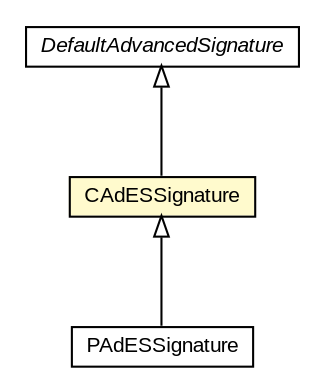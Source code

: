#!/usr/local/bin/dot
#
# Class diagram 
# Generated by UMLGraph version R5_6-24-gf6e263 (http://www.umlgraph.org/)
#

digraph G {
	edge [fontname="arial",fontsize=10,labelfontname="arial",labelfontsize=10];
	node [fontname="arial",fontsize=10,shape=plaintext];
	nodesep=0.25;
	ranksep=0.5;
	// eu.europa.esig.dss.validation.DefaultAdvancedSignature
	c189038 [label=<<table title="eu.europa.esig.dss.validation.DefaultAdvancedSignature" border="0" cellborder="1" cellspacing="0" cellpadding="2" port="p" href="../../validation/DefaultAdvancedSignature.html">
		<tr><td><table border="0" cellspacing="0" cellpadding="1">
<tr><td align="center" balign="center"><font face="arial italic"> DefaultAdvancedSignature </font></td></tr>
		</table></td></tr>
		</table>>, URL="../../validation/DefaultAdvancedSignature.html", fontname="arial", fontcolor="black", fontsize=10.0];
	// eu.europa.esig.dss.cades.validation.CAdESSignature
	c189560 [label=<<table title="eu.europa.esig.dss.cades.validation.CAdESSignature" border="0" cellborder="1" cellspacing="0" cellpadding="2" port="p" bgcolor="lemonChiffon" href="./CAdESSignature.html">
		<tr><td><table border="0" cellspacing="0" cellpadding="1">
<tr><td align="center" balign="center"> CAdESSignature </td></tr>
		</table></td></tr>
		</table>>, URL="./CAdESSignature.html", fontname="arial", fontcolor="black", fontsize=10.0];
	// eu.europa.esig.dss.pades.validation.PAdESSignature
	c189578 [label=<<table title="eu.europa.esig.dss.pades.validation.PAdESSignature" border="0" cellborder="1" cellspacing="0" cellpadding="2" port="p" href="../../pades/validation/PAdESSignature.html">
		<tr><td><table border="0" cellspacing="0" cellpadding="1">
<tr><td align="center" balign="center"> PAdESSignature </td></tr>
		</table></td></tr>
		</table>>, URL="../../pades/validation/PAdESSignature.html", fontname="arial", fontcolor="black", fontsize=10.0];
	//eu.europa.esig.dss.cades.validation.CAdESSignature extends eu.europa.esig.dss.validation.DefaultAdvancedSignature
	c189038:p -> c189560:p [dir=back,arrowtail=empty];
	//eu.europa.esig.dss.pades.validation.PAdESSignature extends eu.europa.esig.dss.cades.validation.CAdESSignature
	c189560:p -> c189578:p [dir=back,arrowtail=empty];
}

